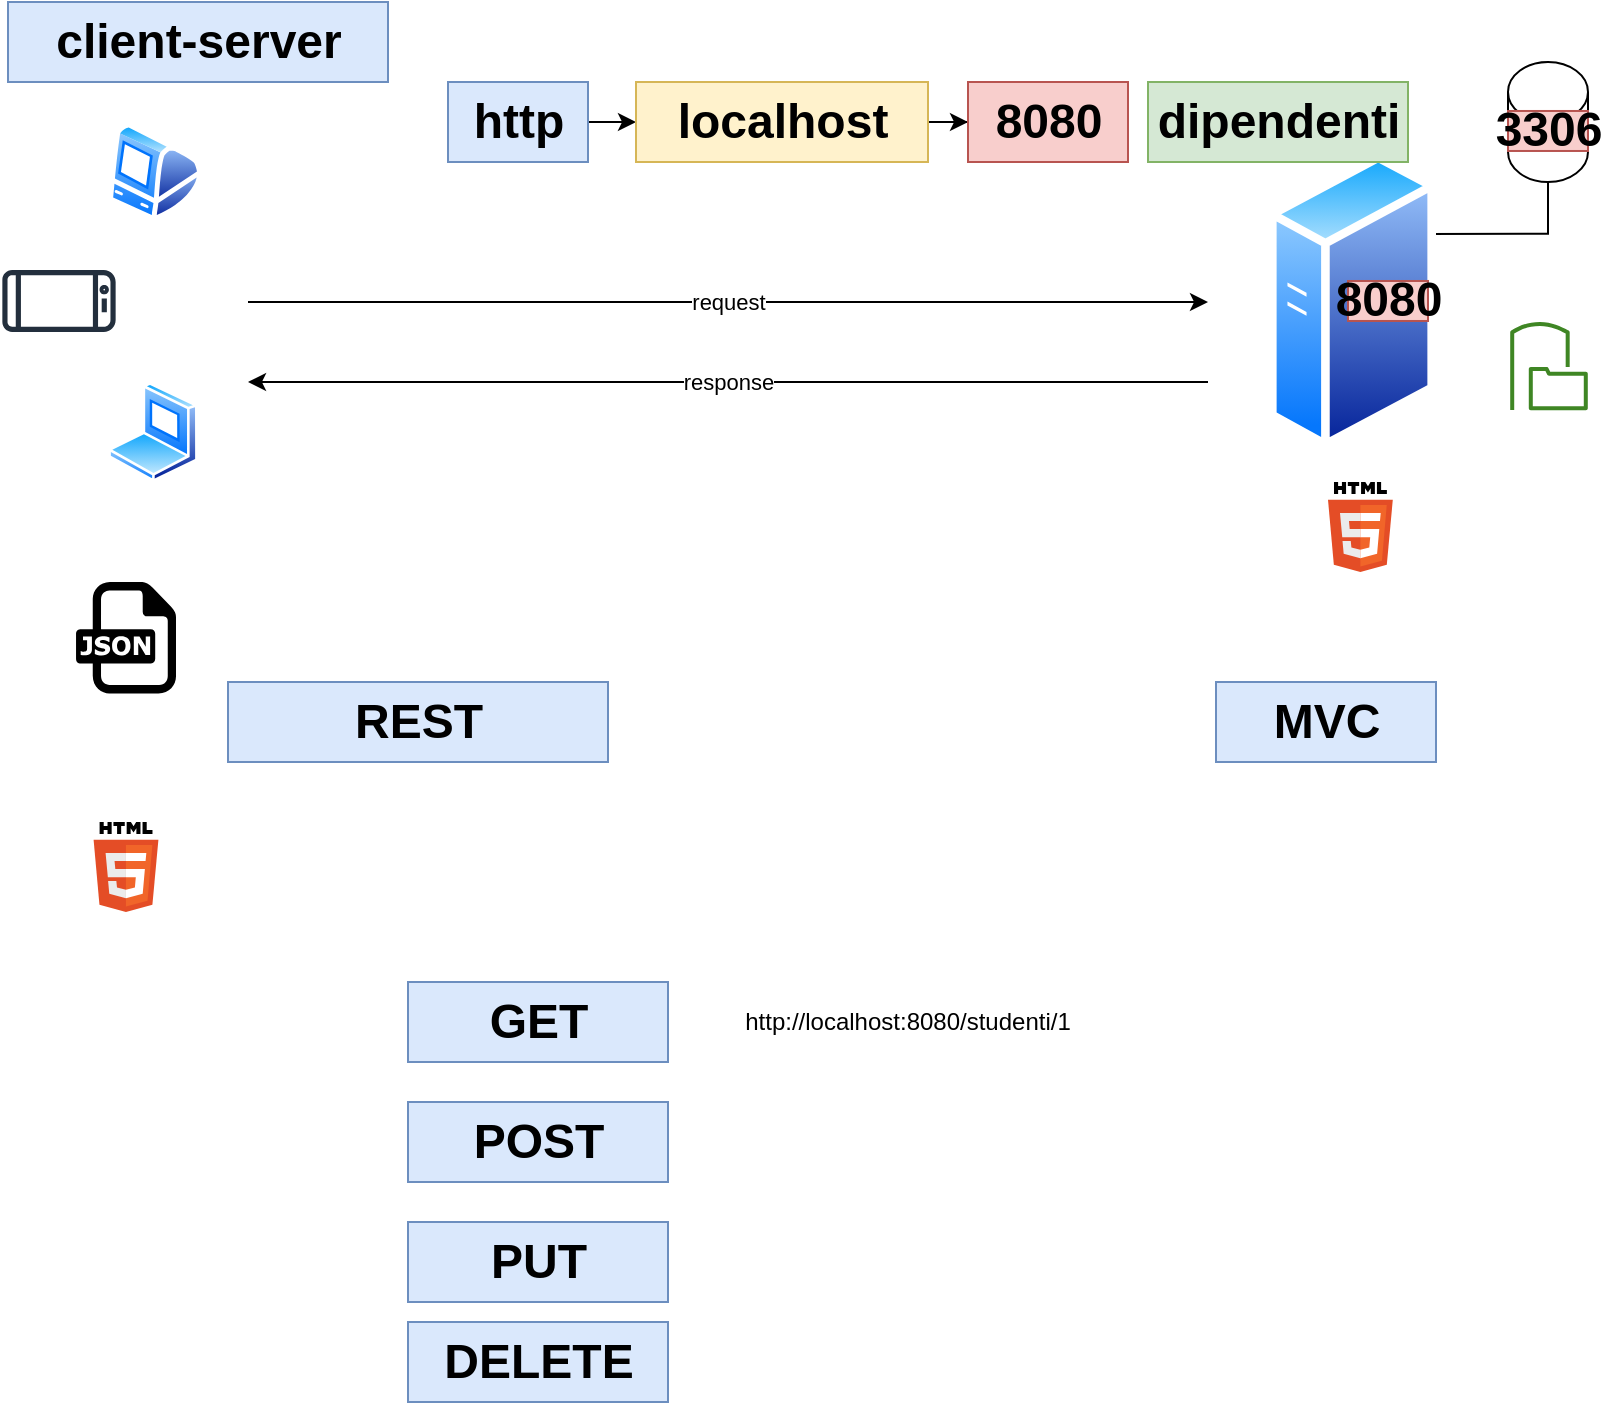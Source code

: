 <mxfile version="17.2.0" type="device" pages="2"><diagram id="rSZBN09zk0diuwp0xTfb" name="Page-1"><mxGraphModel dx="1422" dy="794" grid="1" gridSize="10" guides="1" tooltips="1" connect="1" arrows="1" fold="1" page="1" pageScale="1" pageWidth="827" pageHeight="1169" math="0" shadow="0"><root><mxCell id="0"/><mxCell id="1" parent="0"/><mxCell id="BgqhoC9xY5VsEUrn9qtX-1" value="client-server" style="text;strokeColor=#6c8ebf;fillColor=#dae8fc;html=1;fontSize=24;fontStyle=1;verticalAlign=middle;align=center;" vertex="1" parent="1"><mxGeometry x="20" y="40" width="190" height="40" as="geometry"/></mxCell><mxCell id="BgqhoC9xY5VsEUrn9qtX-4" value="" style="edgeStyle=orthogonalEdgeStyle;rounded=0;orthogonalLoop=1;jettySize=auto;html=1;" edge="1" parent="1" source="BgqhoC9xY5VsEUrn9qtX-2" target="BgqhoC9xY5VsEUrn9qtX-3"><mxGeometry relative="1" as="geometry"/></mxCell><mxCell id="BgqhoC9xY5VsEUrn9qtX-2" value="http" style="text;strokeColor=#6c8ebf;fillColor=#dae8fc;html=1;fontSize=24;fontStyle=1;verticalAlign=middle;align=center;" vertex="1" parent="1"><mxGeometry x="240" y="80" width="70" height="40" as="geometry"/></mxCell><mxCell id="BgqhoC9xY5VsEUrn9qtX-6" value="" style="edgeStyle=orthogonalEdgeStyle;rounded=0;orthogonalLoop=1;jettySize=auto;html=1;" edge="1" parent="1" source="BgqhoC9xY5VsEUrn9qtX-3" target="BgqhoC9xY5VsEUrn9qtX-5"><mxGeometry relative="1" as="geometry"/></mxCell><mxCell id="BgqhoC9xY5VsEUrn9qtX-3" value="localhost" style="text;strokeColor=#d6b656;fillColor=#fff2cc;html=1;fontSize=24;fontStyle=1;verticalAlign=middle;align=center;" vertex="1" parent="1"><mxGeometry x="334" y="80" width="146" height="40" as="geometry"/></mxCell><mxCell id="BgqhoC9xY5VsEUrn9qtX-5" value="8080" style="text;strokeColor=#b85450;fillColor=#f8cecc;html=1;fontSize=24;fontStyle=1;verticalAlign=middle;align=center;" vertex="1" parent="1"><mxGeometry x="500" y="80" width="80" height="40" as="geometry"/></mxCell><mxCell id="BgqhoC9xY5VsEUrn9qtX-7" value="" style="aspect=fixed;perimeter=ellipsePerimeter;html=1;align=center;shadow=0;dashed=0;spacingTop=3;image;image=img/lib/active_directory/mac_client.svg;" vertex="1" parent="1"><mxGeometry x="70" y="100" width="47" height="50" as="geometry"/></mxCell><mxCell id="BgqhoC9xY5VsEUrn9qtX-8" value="" style="sketch=0;outlineConnect=0;fontColor=#232F3E;gradientColor=none;fillColor=#232F3D;strokeColor=none;dashed=0;verticalLabelPosition=bottom;verticalAlign=top;align=center;html=1;fontSize=12;fontStyle=0;aspect=fixed;pointerEvents=1;shape=mxgraph.aws4.mobile_client;direction=south;" vertex="1" parent="1"><mxGeometry x="16.01" y="173.99" width="58.98" height="31" as="geometry"/></mxCell><mxCell id="BgqhoC9xY5VsEUrn9qtX-9" value="" style="aspect=fixed;perimeter=ellipsePerimeter;html=1;align=center;shadow=0;dashed=0;spacingTop=3;image;image=img/lib/active_directory/laptop_client.svg;" vertex="1" parent="1"><mxGeometry x="70" y="230" width="45" height="50" as="geometry"/></mxCell><mxCell id="BgqhoC9xY5VsEUrn9qtX-10" value="request" style="endArrow=classic;html=1;rounded=0;" edge="1" parent="1"><mxGeometry width="50" height="50" relative="1" as="geometry"><mxPoint x="140" y="190" as="sourcePoint"/><mxPoint x="620" y="190" as="targetPoint"/></mxGeometry></mxCell><mxCell id="BgqhoC9xY5VsEUrn9qtX-17" style="edgeStyle=orthogonalEdgeStyle;rounded=0;orthogonalLoop=1;jettySize=auto;html=1;exitX=1;exitY=0.25;exitDx=0;exitDy=0;entryX=0.5;entryY=1;entryDx=0;entryDy=0;" edge="1" parent="1" source="BgqhoC9xY5VsEUrn9qtX-11" target="BgqhoC9xY5VsEUrn9qtX-16"><mxGeometry relative="1" as="geometry"/></mxCell><mxCell id="BgqhoC9xY5VsEUrn9qtX-11" value="" style="aspect=fixed;perimeter=ellipsePerimeter;html=1;align=center;shadow=0;dashed=0;spacingTop=3;image;image=img/lib/active_directory/generic_server.svg;" vertex="1" parent="1"><mxGeometry x="650" y="114.49" width="84" height="150" as="geometry"/></mxCell><mxCell id="BgqhoC9xY5VsEUrn9qtX-12" value="response" style="endArrow=classic;html=1;rounded=0;" edge="1" parent="1"><mxGeometry width="50" height="50" relative="1" as="geometry"><mxPoint x="620" y="230" as="sourcePoint"/><mxPoint x="140" y="230" as="targetPoint"/></mxGeometry></mxCell><mxCell id="BgqhoC9xY5VsEUrn9qtX-13" value="" style="shape=cylinder3;whiteSpace=wrap;html=1;boundedLbl=1;backgroundOutline=1;size=15;" vertex="1" parent="1"><mxGeometry x="770" y="70" width="40" height="60" as="geometry"/></mxCell><mxCell id="BgqhoC9xY5VsEUrn9qtX-14" value="" style="sketch=0;outlineConnect=0;fontColor=#232F3E;gradientColor=none;fillColor=#3F8624;strokeColor=none;dashed=0;verticalLabelPosition=bottom;verticalAlign=top;align=center;html=1;fontSize=12;fontStyle=0;aspect=fixed;pointerEvents=1;shape=mxgraph.aws4.file_gateway;" vertex="1" parent="1"><mxGeometry x="771" y="200.0" width="39" height="44.09" as="geometry"/></mxCell><mxCell id="BgqhoC9xY5VsEUrn9qtX-15" value="8080" style="text;strokeColor=#b85450;fillColor=#f8cecc;html=1;fontSize=24;fontStyle=1;verticalAlign=middle;align=center;" vertex="1" parent="1"><mxGeometry x="690" y="179.49" width="40" height="20" as="geometry"/></mxCell><mxCell id="BgqhoC9xY5VsEUrn9qtX-16" value="3306" style="text;strokeColor=#b85450;fillColor=#f8cecc;html=1;fontSize=24;fontStyle=1;verticalAlign=middle;align=center;" vertex="1" parent="1"><mxGeometry x="770" y="94.49" width="40" height="20" as="geometry"/></mxCell><mxCell id="BgqhoC9xY5VsEUrn9qtX-19" value="" style="dashed=0;outlineConnect=0;html=1;align=center;labelPosition=center;verticalLabelPosition=bottom;verticalAlign=top;shape=mxgraph.weblogos.html5" vertex="1" parent="1"><mxGeometry x="62.8" y="450" width="32.4" height="45" as="geometry"/></mxCell><mxCell id="BgqhoC9xY5VsEUrn9qtX-20" value="" style="dashed=0;outlineConnect=0;html=1;align=center;labelPosition=center;verticalLabelPosition=bottom;verticalAlign=top;shape=mxgraph.weblogos.json" vertex="1" parent="1"><mxGeometry x="54" y="330" width="50" height="55.8" as="geometry"/></mxCell><mxCell id="BgqhoC9xY5VsEUrn9qtX-21" value="" style="shape=image;html=1;verticalAlign=top;verticalLabelPosition=bottom;labelBackgroundColor=#ffffff;imageAspect=0;aspect=fixed;image=https://cdn4.iconfinder.com/data/icons/scripting-and-programming-languages/512/js-128.png" vertex="1" parent="1"><mxGeometry x="50" y="385.8" width="58" height="58" as="geometry"/></mxCell><mxCell id="BgqhoC9xY5VsEUrn9qtX-22" value="REST" style="text;strokeColor=#6c8ebf;fillColor=#dae8fc;html=1;fontSize=24;fontStyle=1;verticalAlign=middle;align=center;" vertex="1" parent="1"><mxGeometry x="130" y="380" width="190" height="40" as="geometry"/></mxCell><mxCell id="BgqhoC9xY5VsEUrn9qtX-23" value="" style="dashed=0;outlineConnect=0;html=1;align=center;labelPosition=center;verticalLabelPosition=bottom;verticalAlign=top;shape=mxgraph.weblogos.html5" vertex="1" parent="1"><mxGeometry x="680" y="280" width="32.4" height="45" as="geometry"/></mxCell><mxCell id="BgqhoC9xY5VsEUrn9qtX-24" value="MVC" style="text;strokeColor=#6c8ebf;fillColor=#dae8fc;html=1;fontSize=24;fontStyle=1;verticalAlign=middle;align=center;" vertex="1" parent="1"><mxGeometry x="624" y="380" width="110" height="40" as="geometry"/></mxCell><mxCell id="BgqhoC9xY5VsEUrn9qtX-25" value="GET" style="text;strokeColor=#6c8ebf;fillColor=#dae8fc;html=1;fontSize=24;fontStyle=1;verticalAlign=middle;align=center;" vertex="1" parent="1"><mxGeometry x="220" y="530" width="130" height="40" as="geometry"/></mxCell><mxCell id="BgqhoC9xY5VsEUrn9qtX-26" value="POST" style="text;strokeColor=#6c8ebf;fillColor=#dae8fc;html=1;fontSize=24;fontStyle=1;verticalAlign=middle;align=center;" vertex="1" parent="1"><mxGeometry x="220" y="590" width="130" height="40" as="geometry"/></mxCell><mxCell id="BgqhoC9xY5VsEUrn9qtX-27" value="PUT" style="text;strokeColor=#6c8ebf;fillColor=#dae8fc;html=1;fontSize=24;fontStyle=1;verticalAlign=middle;align=center;" vertex="1" parent="1"><mxGeometry x="220" y="650" width="130" height="40" as="geometry"/></mxCell><mxCell id="BgqhoC9xY5VsEUrn9qtX-28" value="DELETE" style="text;strokeColor=#6c8ebf;fillColor=#dae8fc;html=1;fontSize=24;fontStyle=1;verticalAlign=middle;align=center;" vertex="1" parent="1"><mxGeometry x="220" y="700" width="130" height="40" as="geometry"/></mxCell><mxCell id="BgqhoC9xY5VsEUrn9qtX-29" value="http://localhost:8080/studenti/1" style="text;html=1;strokeColor=none;fillColor=none;align=center;verticalAlign=middle;whiteSpace=wrap;rounded=0;" vertex="1" parent="1"><mxGeometry x="440" y="535" width="60" height="30" as="geometry"/></mxCell><mxCell id="BgqhoC9xY5VsEUrn9qtX-31" value="dipendenti" style="text;strokeColor=#82b366;fillColor=#d5e8d4;html=1;fontSize=24;fontStyle=1;verticalAlign=middle;align=center;" vertex="1" parent="1"><mxGeometry x="590" y="80" width="130" height="40" as="geometry"/></mxCell></root></mxGraphModel></diagram><diagram id="BzWTJGuBW_mO52g2awb3" name="Page-2"><mxGraphModel dx="1422" dy="794" grid="1" gridSize="10" guides="1" tooltips="1" connect="1" arrows="1" fold="1" page="1" pageScale="1" pageWidth="827" pageHeight="1169" math="0" shadow="0"><root><mxCell id="0"/><mxCell id="1" parent="0"/><mxCell id="81FSwtKoAMJRVTiK05MZ-6" value="stack" style="rounded=0;whiteSpace=wrap;html=1;" vertex="1" parent="1"><mxGeometry x="320" y="30" width="450" height="130" as="geometry"/></mxCell><mxCell id="81FSwtKoAMJRVTiK05MZ-1" value="counter = 2" style="text;strokeColor=none;fillColor=none;html=1;fontSize=24;fontStyle=1;verticalAlign=middle;align=center;" vertex="1" parent="1"><mxGeometry x="570" y="40" width="206" height="40" as="geometry"/></mxCell><mxCell id="81FSwtKoAMJRVTiK05MZ-2" value="Dipendente" style="swimlane;fontStyle=1;align=center;verticalAlign=top;childLayout=stackLayout;horizontal=1;startSize=26;horizontalStack=0;resizeParent=1;resizeParentMax=0;resizeLast=0;collapsible=1;marginBottom=0;" vertex="1" parent="1"><mxGeometry x="334" y="40" width="160" height="86" as="geometry"/></mxCell><mxCell id="81FSwtKoAMJRVTiK05MZ-3" value="+ field: type" style="text;strokeColor=none;fillColor=none;align=left;verticalAlign=top;spacingLeft=4;spacingRight=4;overflow=hidden;rotatable=0;points=[[0,0.5],[1,0.5]];portConstraint=eastwest;" vertex="1" parent="81FSwtKoAMJRVTiK05MZ-2"><mxGeometry y="26" width="160" height="26" as="geometry"/></mxCell><mxCell id="81FSwtKoAMJRVTiK05MZ-4" value="" style="line;strokeWidth=1;fillColor=none;align=left;verticalAlign=middle;spacingTop=-1;spacingLeft=3;spacingRight=3;rotatable=0;labelPosition=right;points=[];portConstraint=eastwest;" vertex="1" parent="81FSwtKoAMJRVTiK05MZ-2"><mxGeometry y="52" width="160" height="8" as="geometry"/></mxCell><mxCell id="81FSwtKoAMJRVTiK05MZ-5" value="+ method(type): type" style="text;strokeColor=none;fillColor=none;align=left;verticalAlign=top;spacingLeft=4;spacingRight=4;overflow=hidden;rotatable=0;points=[[0,0.5],[1,0.5]];portConstraint=eastwest;" vertex="1" parent="81FSwtKoAMJRVTiK05MZ-2"><mxGeometry y="60" width="160" height="26" as="geometry"/></mxCell><mxCell id="81FSwtKoAMJRVTiK05MZ-7" value="heap" style="rounded=0;whiteSpace=wrap;html=1;" vertex="1" parent="1"><mxGeometry x="320" y="200" width="470" height="310" as="geometry"/></mxCell><mxCell id="81FSwtKoAMJRVTiK05MZ-8" value="d1" style="swimlane;fontStyle=1;align=center;verticalAlign=top;childLayout=stackLayout;horizontal=1;startSize=26;horizontalStack=0;resizeParent=1;resizeParentMax=0;resizeLast=0;collapsible=1;marginBottom=0;" vertex="1" parent="1"><mxGeometry x="334" y="230" width="106" height="60" as="geometry"/></mxCell><mxCell id="81FSwtKoAMJRVTiK05MZ-9" value="+ matricola: int" style="text;strokeColor=none;fillColor=none;align=left;verticalAlign=top;spacingLeft=4;spacingRight=4;overflow=hidden;rotatable=0;points=[[0,0.5],[1,0.5]];portConstraint=eastwest;" vertex="1" parent="81FSwtKoAMJRVTiK05MZ-8"><mxGeometry y="26" width="106" height="26" as="geometry"/></mxCell><mxCell id="81FSwtKoAMJRVTiK05MZ-10" value="" style="line;strokeWidth=1;fillColor=none;align=left;verticalAlign=middle;spacingTop=-1;spacingLeft=3;spacingRight=3;rotatable=0;labelPosition=right;points=[];portConstraint=eastwest;" vertex="1" parent="81FSwtKoAMJRVTiK05MZ-8"><mxGeometry y="52" width="106" height="8" as="geometry"/></mxCell><mxCell id="81FSwtKoAMJRVTiK05MZ-20" value="" style="strokeWidth=1;shadow=0;dashed=0;align=center;html=1;shape=mxgraph.mockup.containers.browserWindow;rSize=0;strokeColor=#666666;strokeColor2=#008cff;strokeColor3=#c4c4c4;mainText=,;recursiveResize=0;" vertex="1" parent="1"><mxGeometry x="410" y="1290" width="330" height="360" as="geometry"/></mxCell><mxCell id="81FSwtKoAMJRVTiK05MZ-21" value="Page 1" style="strokeWidth=1;shadow=0;dashed=0;align=center;html=1;shape=mxgraph.mockup.containers.anchor;fontSize=17;fontColor=#666666;align=left;" vertex="1" parent="81FSwtKoAMJRVTiK05MZ-20"><mxGeometry x="60" y="12" width="110" height="26" as="geometry"/></mxCell><mxCell id="81FSwtKoAMJRVTiK05MZ-22" value="https://localhost:8080/add" style="strokeWidth=1;shadow=0;dashed=0;align=center;html=1;shape=mxgraph.mockup.containers.anchor;rSize=0;fontSize=17;fontColor=#666666;align=left;" vertex="1" parent="81FSwtKoAMJRVTiK05MZ-20"><mxGeometry x="130" y="60" width="250" height="26" as="geometry"/></mxCell><mxCell id="81FSwtKoAMJRVTiK05MZ-24" value="add dipendente" style="text;strokeColor=none;fillColor=none;html=1;fontSize=24;fontStyle=1;verticalAlign=middle;align=center;" vertex="1" parent="81FSwtKoAMJRVTiK05MZ-20"><mxGeometry x="100" y="130" width="100" height="40" as="geometry"/></mxCell><mxCell id="81FSwtKoAMJRVTiK05MZ-32" value="nome" style="fillColor=none;strokeColor=none;align=left;fontSize=14;" vertex="1" parent="81FSwtKoAMJRVTiK05MZ-20"><mxGeometry x="50" y="180" width="260" height="40" as="geometry"/></mxCell><mxCell id="81FSwtKoAMJRVTiK05MZ-33" value="" style="html=1;shadow=0;dashed=0;shape=mxgraph.bootstrap.rrect;rSize=5;fillColor=none;strokeColor=#999999;align=left;spacing=15;fontSize=14;fontColor=#6C767D;" vertex="1" parent="81FSwtKoAMJRVTiK05MZ-20"><mxGeometry x="50" y="220" width="290" height="30" as="geometry"/></mxCell><mxCell id="81FSwtKoAMJRVTiK05MZ-34" value="We'll never share your email with anyone else." style="fillColor=none;strokeColor=none;align=left;spacing=2;fontSize=12;fontColor=#999999;" vertex="1" parent="81FSwtKoAMJRVTiK05MZ-20"><mxGeometry x="50" y="250" width="260" height="30" as="geometry"/></mxCell><mxCell id="81FSwtKoAMJRVTiK05MZ-35" value="ruolo" style="fillColor=none;strokeColor=none;align=left;fontSize=14;" vertex="1" parent="81FSwtKoAMJRVTiK05MZ-20"><mxGeometry x="50" y="280" width="260" height="40" as="geometry"/></mxCell><mxCell id="81FSwtKoAMJRVTiK05MZ-36" value="" style="html=1;shadow=0;dashed=0;shape=mxgraph.bootstrap.rrect;rSize=5;fillColor=none;strokeColor=#999999;align=left;spacing=15;fontSize=14;fontColor=#6C767D;" vertex="1" parent="81FSwtKoAMJRVTiK05MZ-20"><mxGeometry x="50" y="320" width="290" height="30" as="geometry"/></mxCell><mxCell id="81FSwtKoAMJRVTiK05MZ-38" value="add" style="html=1;shadow=0;dashed=0;shape=mxgraph.bootstrap.rrect;rSize=5;fillColor=#0085FC;strokeColor=none;align=center;fontSize=14;fontColor=#FFFFFF;" vertex="1" parent="81FSwtKoAMJRVTiK05MZ-20"><mxGeometry x="50" y="400" width="70" height="40" as="geometry"/></mxCell><mxCell id="81FSwtKoAMJRVTiK05MZ-12" value="d2" style="swimlane;fontStyle=1;align=center;verticalAlign=top;childLayout=stackLayout;horizontal=1;startSize=26;horizontalStack=0;resizeParent=1;resizeParentMax=0;resizeLast=0;collapsible=1;marginBottom=0;" vertex="1" parent="1"><mxGeometry x="464" y="230" width="106" height="60" as="geometry"/></mxCell><mxCell id="81FSwtKoAMJRVTiK05MZ-13" value="+ matricola: int" style="text;strokeColor=none;fillColor=none;align=left;verticalAlign=top;spacingLeft=4;spacingRight=4;overflow=hidden;rotatable=0;points=[[0,0.5],[1,0.5]];portConstraint=eastwest;" vertex="1" parent="81FSwtKoAMJRVTiK05MZ-12"><mxGeometry y="26" width="106" height="26" as="geometry"/></mxCell><mxCell id="81FSwtKoAMJRVTiK05MZ-14" value="" style="line;strokeWidth=1;fillColor=none;align=left;verticalAlign=middle;spacingTop=-1;spacingLeft=3;spacingRight=3;rotatable=0;labelPosition=right;points=[];portConstraint=eastwest;" vertex="1" parent="81FSwtKoAMJRVTiK05MZ-12"><mxGeometry y="52" width="106" height="8" as="geometry"/></mxCell><mxCell id="81FSwtKoAMJRVTiK05MZ-15" value="" style="strokeWidth=1;shadow=0;dashed=0;align=center;html=1;shape=mxgraph.mockup.containers.browserWindow;rSize=0;strokeColor=#666666;strokeColor2=#008cff;strokeColor3=#c4c4c4;mainText=,;recursiveResize=0;" vertex="1" parent="1"><mxGeometry x="20" y="1290" width="340" height="340" as="geometry"/></mxCell><mxCell id="81FSwtKoAMJRVTiK05MZ-16" value="Page 1" style="strokeWidth=1;shadow=0;dashed=0;align=center;html=1;shape=mxgraph.mockup.containers.anchor;fontSize=17;fontColor=#666666;align=left;" vertex="1" parent="81FSwtKoAMJRVTiK05MZ-15"><mxGeometry x="60" y="12" width="110" height="26" as="geometry"/></mxCell><mxCell id="81FSwtKoAMJRVTiK05MZ-17" value="https://localhost:8080/dipendenti" style="strokeWidth=1;shadow=0;dashed=0;align=center;html=1;shape=mxgraph.mockup.containers.anchor;rSize=0;fontSize=17;fontColor=#666666;align=left;" vertex="1" parent="81FSwtKoAMJRVTiK05MZ-15"><mxGeometry x="130" y="60" width="250" height="26" as="geometry"/></mxCell><mxCell id="81FSwtKoAMJRVTiK05MZ-18" value="&lt;table border=&quot;1&quot; width=&quot;100%&quot; height=&quot;100%&quot; cellpadding=&quot;4&quot; style=&quot;width:100%;height:100%;border-collapse:collapse;&quot;&gt;&lt;tr style=&quot;background-color:#A7C942;color:#ffffff;border:1px solid #98bf21;&quot;&gt;&lt;th align=&quot;left&quot;&gt;Title 1&lt;/th&gt;&lt;th align=&quot;left&quot;&gt;Title 2&lt;/th&gt;&lt;th align=&quot;left&quot;&gt;Title 3&lt;/th&gt;&lt;/tr&gt;&lt;tr style=&quot;border:1px solid #98bf21;&quot;&gt;&lt;td&gt;Value 1&lt;/td&gt;&lt;td&gt;Value 2&lt;/td&gt;&lt;td&gt;Value 3&lt;/td&gt;&lt;/tr&gt;&lt;tr style=&quot;background-color:#EAF2D3;border:1px solid #98bf21;&quot;&gt;&lt;td&gt;Value 4&lt;/td&gt;&lt;td&gt;Value 5&lt;/td&gt;&lt;td&gt;Value 6&lt;/td&gt;&lt;/tr&gt;&lt;tr style=&quot;border:1px solid #98bf21;&quot;&gt;&lt;td&gt;Value 7&lt;/td&gt;&lt;td&gt;Value 8&lt;/td&gt;&lt;td&gt;Value 9&lt;/td&gt;&lt;/tr&gt;&lt;tr style=&quot;background-color:#EAF2D3;border:1px solid #98bf21;&quot;&gt;&lt;td&gt;Value 10&lt;/td&gt;&lt;td&gt;Value 11&lt;/td&gt;&lt;td&gt;Value 12&lt;/td&gt;&lt;/tr&gt;&lt;/table&gt;" style="text;html=1;strokeColor=#c0c0c0;fillColor=#ffffff;overflow=fill;rounded=0;" vertex="1" parent="81FSwtKoAMJRVTiK05MZ-15"><mxGeometry x="40" y="190" width="280" height="160" as="geometry"/></mxCell><mxCell id="81FSwtKoAMJRVTiK05MZ-19" value="elenco dipendenti" style="text;strokeColor=none;fillColor=none;html=1;fontSize=24;fontStyle=1;verticalAlign=middle;align=center;" vertex="1" parent="81FSwtKoAMJRVTiK05MZ-15"><mxGeometry x="100" y="130" width="100" height="40" as="geometry"/></mxCell><mxCell id="81FSwtKoAMJRVTiK05MZ-39" value="model" style="rounded=0;whiteSpace=wrap;html=1;fillColor=#fff2cc;strokeColor=#d6b656;" vertex="1" parent="1"><mxGeometry x="110" y="1890" width="120" height="60" as="geometry"/></mxCell><mxCell id="81FSwtKoAMJRVTiK05MZ-40" value="Dipendente" style="swimlane;fontStyle=1;align=center;verticalAlign=top;childLayout=stackLayout;horizontal=1;startSize=26;horizontalStack=0;resizeParent=1;resizeParentMax=0;resizeLast=0;collapsible=1;marginBottom=0;" vertex="1" parent="1"><mxGeometry x="110" y="1980" width="120" height="86" as="geometry"/></mxCell><mxCell id="81FSwtKoAMJRVTiK05MZ-41" value="+ field: type" style="text;strokeColor=none;fillColor=none;align=left;verticalAlign=top;spacingLeft=4;spacingRight=4;overflow=hidden;rotatable=0;points=[[0,0.5],[1,0.5]];portConstraint=eastwest;" vertex="1" parent="81FSwtKoAMJRVTiK05MZ-40"><mxGeometry y="26" width="120" height="26" as="geometry"/></mxCell><mxCell id="81FSwtKoAMJRVTiK05MZ-42" value="" style="line;strokeWidth=1;fillColor=none;align=left;verticalAlign=middle;spacingTop=-1;spacingLeft=3;spacingRight=3;rotatable=0;labelPosition=right;points=[];portConstraint=eastwest;" vertex="1" parent="81FSwtKoAMJRVTiK05MZ-40"><mxGeometry y="52" width="120" height="8" as="geometry"/></mxCell><mxCell id="81FSwtKoAMJRVTiK05MZ-43" value="+ method(type): type" style="text;strokeColor=none;fillColor=none;align=left;verticalAlign=top;spacingLeft=4;spacingRight=4;overflow=hidden;rotatable=0;points=[[0,0.5],[1,0.5]];portConstraint=eastwest;" vertex="1" parent="81FSwtKoAMJRVTiK05MZ-40"><mxGeometry y="60" width="120" height="26" as="geometry"/></mxCell><mxCell id="81FSwtKoAMJRVTiK05MZ-44" value="Fattorino" style="swimlane;fontStyle=1;align=center;verticalAlign=top;childLayout=stackLayout;horizontal=1;startSize=26;horizontalStack=0;resizeParent=1;resizeParentMax=0;resizeLast=0;collapsible=1;marginBottom=0;" vertex="1" parent="1"><mxGeometry x="20" y="2090" width="100" height="86" as="geometry"/></mxCell><mxCell id="81FSwtKoAMJRVTiK05MZ-45" value="+ field: type" style="text;strokeColor=none;fillColor=none;align=left;verticalAlign=top;spacingLeft=4;spacingRight=4;overflow=hidden;rotatable=0;points=[[0,0.5],[1,0.5]];portConstraint=eastwest;" vertex="1" parent="81FSwtKoAMJRVTiK05MZ-44"><mxGeometry y="26" width="100" height="26" as="geometry"/></mxCell><mxCell id="81FSwtKoAMJRVTiK05MZ-46" value="" style="line;strokeWidth=1;fillColor=none;align=left;verticalAlign=middle;spacingTop=-1;spacingLeft=3;spacingRight=3;rotatable=0;labelPosition=right;points=[];portConstraint=eastwest;" vertex="1" parent="81FSwtKoAMJRVTiK05MZ-44"><mxGeometry y="52" width="100" height="8" as="geometry"/></mxCell><mxCell id="81FSwtKoAMJRVTiK05MZ-47" value="+ method(type): type" style="text;strokeColor=none;fillColor=none;align=left;verticalAlign=top;spacingLeft=4;spacingRight=4;overflow=hidden;rotatable=0;points=[[0,0.5],[1,0.5]];portConstraint=eastwest;" vertex="1" parent="81FSwtKoAMJRVTiK05MZ-44"><mxGeometry y="60" width="100" height="26" as="geometry"/></mxCell><mxCell id="81FSwtKoAMJRVTiK05MZ-52" value="Dirigente" style="swimlane;fontStyle=1;align=center;verticalAlign=top;childLayout=stackLayout;horizontal=1;startSize=26;horizontalStack=0;resizeParent=1;resizeParentMax=0;resizeLast=0;collapsible=1;marginBottom=0;" vertex="1" parent="1"><mxGeometry x="130" y="2090" width="100" height="86" as="geometry"/></mxCell><mxCell id="81FSwtKoAMJRVTiK05MZ-53" value="+ field: type" style="text;strokeColor=none;fillColor=none;align=left;verticalAlign=top;spacingLeft=4;spacingRight=4;overflow=hidden;rotatable=0;points=[[0,0.5],[1,0.5]];portConstraint=eastwest;" vertex="1" parent="81FSwtKoAMJRVTiK05MZ-52"><mxGeometry y="26" width="100" height="26" as="geometry"/></mxCell><mxCell id="81FSwtKoAMJRVTiK05MZ-54" value="" style="line;strokeWidth=1;fillColor=none;align=left;verticalAlign=middle;spacingTop=-1;spacingLeft=3;spacingRight=3;rotatable=0;labelPosition=right;points=[];portConstraint=eastwest;" vertex="1" parent="81FSwtKoAMJRVTiK05MZ-52"><mxGeometry y="52" width="100" height="8" as="geometry"/></mxCell><mxCell id="81FSwtKoAMJRVTiK05MZ-55" value="+ method(type): type" style="text;strokeColor=none;fillColor=none;align=left;verticalAlign=top;spacingLeft=4;spacingRight=4;overflow=hidden;rotatable=0;points=[[0,0.5],[1,0.5]];portConstraint=eastwest;" vertex="1" parent="81FSwtKoAMJRVTiK05MZ-52"><mxGeometry y="60" width="100" height="26" as="geometry"/></mxCell><mxCell id="81FSwtKoAMJRVTiK05MZ-56" value="Impiegato" style="swimlane;fontStyle=1;align=center;verticalAlign=top;childLayout=stackLayout;horizontal=1;startSize=26;horizontalStack=0;resizeParent=1;resizeParentMax=0;resizeLast=0;collapsible=1;marginBottom=0;" vertex="1" parent="1"><mxGeometry x="240" y="2090" width="110" height="86" as="geometry"/></mxCell><mxCell id="81FSwtKoAMJRVTiK05MZ-57" value="+ field: type" style="text;strokeColor=none;fillColor=none;align=left;verticalAlign=top;spacingLeft=4;spacingRight=4;overflow=hidden;rotatable=0;points=[[0,0.5],[1,0.5]];portConstraint=eastwest;" vertex="1" parent="81FSwtKoAMJRVTiK05MZ-56"><mxGeometry y="26" width="110" height="26" as="geometry"/></mxCell><mxCell id="81FSwtKoAMJRVTiK05MZ-58" value="" style="line;strokeWidth=1;fillColor=none;align=left;verticalAlign=middle;spacingTop=-1;spacingLeft=3;spacingRight=3;rotatable=0;labelPosition=right;points=[];portConstraint=eastwest;" vertex="1" parent="81FSwtKoAMJRVTiK05MZ-56"><mxGeometry y="52" width="110" height="8" as="geometry"/></mxCell><mxCell id="81FSwtKoAMJRVTiK05MZ-59" value="+ method(type): type" style="text;strokeColor=none;fillColor=none;align=left;verticalAlign=top;spacingLeft=4;spacingRight=4;overflow=hidden;rotatable=0;points=[[0,0.5],[1,0.5]];portConstraint=eastwest;" vertex="1" parent="81FSwtKoAMJRVTiK05MZ-56"><mxGeometry y="60" width="110" height="26" as="geometry"/></mxCell><mxCell id="81FSwtKoAMJRVTiK05MZ-62" style="edgeStyle=orthogonalEdgeStyle;rounded=0;orthogonalLoop=1;jettySize=auto;html=1;exitX=1;exitY=1;exitDx=0;exitDy=0;" edge="1" parent="1" source="81FSwtKoAMJRVTiK05MZ-60" target="81FSwtKoAMJRVTiK05MZ-61"><mxGeometry relative="1" as="geometry"/></mxCell><mxCell id="81FSwtKoAMJRVTiK05MZ-60" value="view" style="rounded=0;whiteSpace=wrap;html=1;fillColor=#dae8fc;strokeColor=#6c8ebf;" vertex="1" parent="1"><mxGeometry x="30" y="1650" width="120" height="60" as="geometry"/></mxCell><mxCell id="81FSwtKoAMJRVTiK05MZ-63" style="edgeStyle=orthogonalEdgeStyle;rounded=0;orthogonalLoop=1;jettySize=auto;html=1;exitX=0;exitY=0.25;exitDx=0;exitDy=0;entryX=1;entryY=0.5;entryDx=0;entryDy=0;" edge="1" parent="1" source="81FSwtKoAMJRVTiK05MZ-61" target="81FSwtKoAMJRVTiK05MZ-39"><mxGeometry relative="1" as="geometry"/></mxCell><mxCell id="81FSwtKoAMJRVTiK05MZ-64" style="edgeStyle=orthogonalEdgeStyle;rounded=0;orthogonalLoop=1;jettySize=auto;html=1;exitX=0.25;exitY=0;exitDx=0;exitDy=0;" edge="1" parent="1" source="81FSwtKoAMJRVTiK05MZ-61" target="81FSwtKoAMJRVTiK05MZ-18"><mxGeometry relative="1" as="geometry"/></mxCell><mxCell id="81FSwtKoAMJRVTiK05MZ-61" value="controller" style="rounded=0;whiteSpace=wrap;html=1;fillColor=#f8cecc;strokeColor=#b85450;" vertex="1" parent="1"><mxGeometry x="560" y="1890" width="120" height="60" as="geometry"/></mxCell><mxCell id="81FSwtKoAMJRVTiK05MZ-65" value="" style="aspect=fixed;perimeter=ellipsePerimeter;html=1;align=center;shadow=0;dashed=0;spacingTop=3;image;image=img/lib/active_directory/generic_server.svg;" vertex="1" parent="1"><mxGeometry x="560" y="1970" width="128.8" height="230" as="geometry"/></mxCell></root></mxGraphModel></diagram></mxfile>